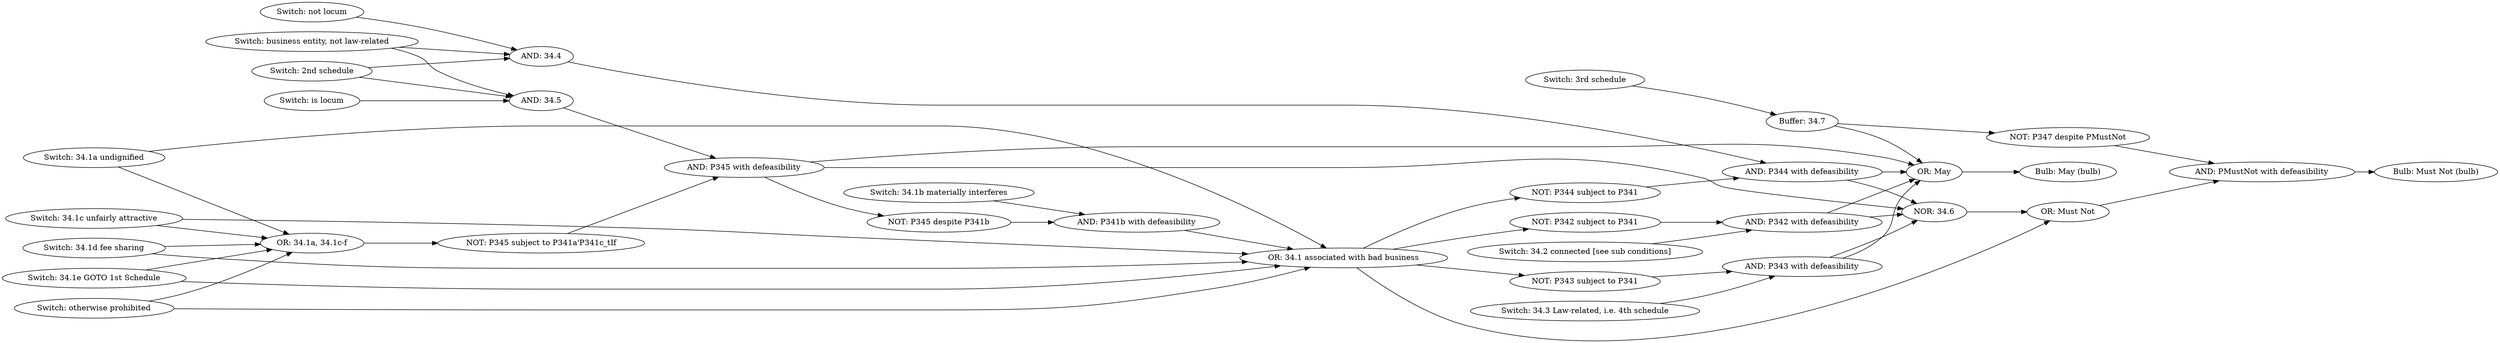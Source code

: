 digraph {
    graph [rankdir=LR];
    1 [label="Bulb: Must Not (bulb)"];
    2 [label="OR: Must Not"];
    3 [label="Bulb: May (bulb)"];
    4 [label="OR: May"];
    5 [label="OR: 34.1 associated with bad business"];
    6 [label="Switch: 34.1a undignified"];
    7 [label="Switch: 34.1b materially interferes"];
    8 [label="Switch: 34.1c unfairly attractive"];
    9 [label="Switch: 34.1d fee sharing"];
    10 [label="Switch: 34.1e GOTO 1st Schedule"];
    11 [label="Switch: otherwise prohibited"];
    12 [label="Switch: 34.2 connected [see sub conditions]"];
    13 [label="Switch: 34.3 Law-related, i.e. 4th schedule"];
    14 [label="AND: 34.4"];
    15 [label="Switch: not locum"];
    16 [label="Switch: business entity, not law-related"];
    17 [label="Switch: 2nd schedule"];
    18 [label="AND: 34.5"];
    19 [label="OR: 34.1a, 34.1c-f"];
    20 [label="Switch: is locum"];
    21 [label="NOR: 34.6"];
    22 [label="Buffer: 34.7"];
    23 [label="Switch: 3rd schedule"];
    24 [label="AND: P342 with defeasibility"];
    25 [label="NOT: P342 subject to P341"];
    26 [label="AND: P343 with defeasibility"];
    27 [label="NOT: P343 subject to P341"];
    28 [label="AND: P344 with defeasibility"];
    29 [label="NOT: P344 subject to P341"];
    30 [label="AND: P345 with defeasibility"];
    31 [label="NOT: P345 subject to P341a'P341c_tIf"];
    32 [label="AND: P341b with defeasibility"];
    33 [label="NOT: P345 despite P341b"];
    34 [label="AND: PMustNot with defeasibility"];
    35 [label="NOT: P347 despite PMustNot"];
    2 -> 34 [label=""];
    4 -> 3 [label=""];
    5 -> 2 [label=""];
    5 -> 25 [label=""];
    5 -> 27 [label=""];
    5 -> 29 [label=""];
    6 -> 5 [label=""];
    6 -> 19 [label=""];
    7 -> 32 [label=""];
    8 -> 5 [label=""];
    8 -> 19 [label=""];
    9 -> 5 [label=""];
    9 -> 19 [label=""];
    10 -> 5 [label=""];
    10 -> 19 [label=""];
    11 -> 5 [label=""];
    11 -> 19 [label=""];
    12 -> 24 [label=""];
    13 -> 26 [label=""];
    14 -> 28 [label=""];
    15 -> 14 [label=""];
    16 -> 14 [label=""];
    16 -> 18 [label=""];
    17 -> 14 [label=""];
    17 -> 18 [label=""];
    18 -> 30 [label=""];
    19 -> 31 [label=""];
    20 -> 18 [label=""];
    21 -> 2 [label=""];
    22 -> 4 [label=""];
    22 -> 35 [label=""];
    23 -> 22 [label=""];
    24 -> 4 [label=""];
    24 -> 21 [label=""];
    25 -> 24 [label=""];
    26 -> 4 [label=""];
    26 -> 21 [label=""];
    27 -> 26 [label=""];
    28 -> 4 [label=""];
    28 -> 21 [label=""];
    29 -> 28 [label=""];
    30 -> 4 [label=""];
    30 -> 21 [label=""];
    30 -> 33 [label=""];
    31 -> 30 [label=""];
    32 -> 5 [label=""];
    33 -> 32 [label=""];
    34 -> 1 [label=""];
    35 -> 34 [label=""];
}